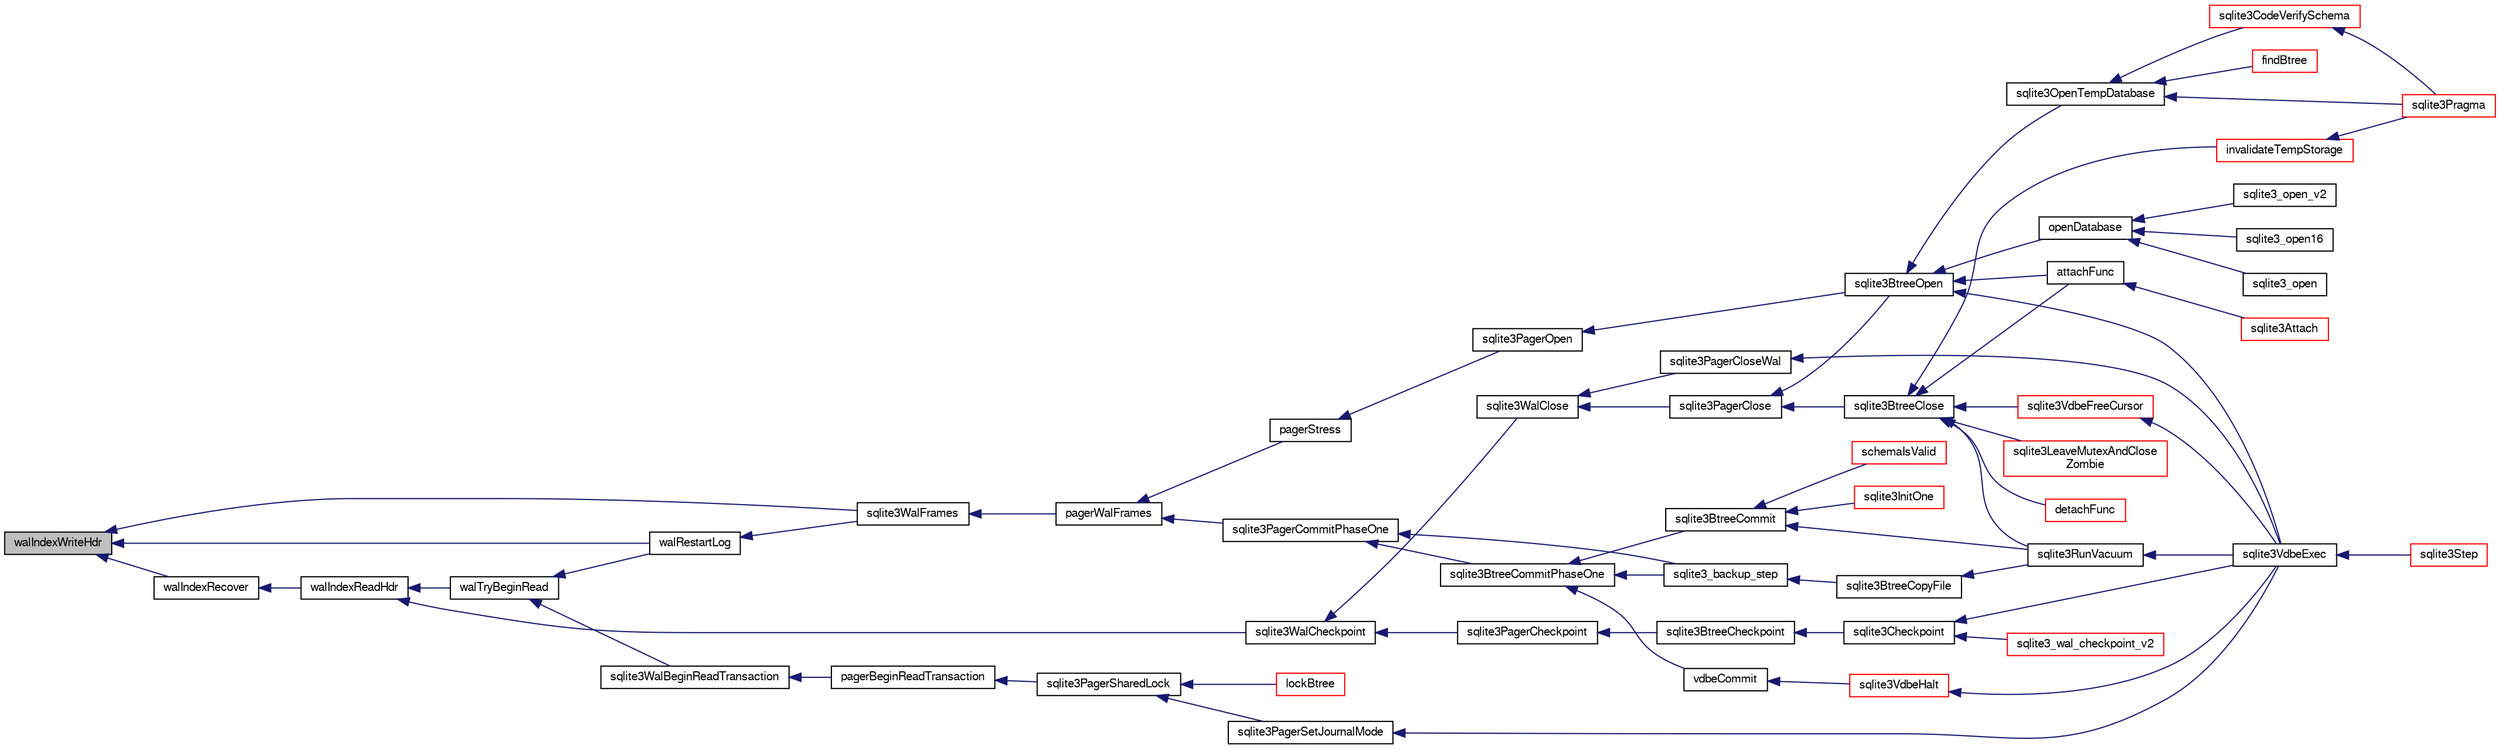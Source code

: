 digraph "walIndexWriteHdr"
{
  edge [fontname="FreeSans",fontsize="10",labelfontname="FreeSans",labelfontsize="10"];
  node [fontname="FreeSans",fontsize="10",shape=record];
  rankdir="LR";
  Node899767 [label="walIndexWriteHdr",height=0.2,width=0.4,color="black", fillcolor="grey75", style="filled", fontcolor="black"];
  Node899767 -> Node899768 [dir="back",color="midnightblue",fontsize="10",style="solid",fontname="FreeSans"];
  Node899768 [label="walIndexRecover",height=0.2,width=0.4,color="black", fillcolor="white", style="filled",URL="$sqlite3_8c.html#ab4ee99f3710323acbeb6c495dd18d205"];
  Node899768 -> Node899769 [dir="back",color="midnightblue",fontsize="10",style="solid",fontname="FreeSans"];
  Node899769 [label="walIndexReadHdr",height=0.2,width=0.4,color="black", fillcolor="white", style="filled",URL="$sqlite3_8c.html#a66529e9c71a2bef92c4eb34bdd3a72a2"];
  Node899769 -> Node899770 [dir="back",color="midnightblue",fontsize="10",style="solid",fontname="FreeSans"];
  Node899770 [label="walTryBeginRead",height=0.2,width=0.4,color="black", fillcolor="white", style="filled",URL="$sqlite3_8c.html#a7145b08b2ade973da4b1f5882e2fa21f"];
  Node899770 -> Node899771 [dir="back",color="midnightblue",fontsize="10",style="solid",fontname="FreeSans"];
  Node899771 [label="sqlite3WalBeginReadTransaction",height=0.2,width=0.4,color="black", fillcolor="white", style="filled",URL="$sqlite3_8c.html#a4a23329d9a3206642b307e6d22635f95"];
  Node899771 -> Node899772 [dir="back",color="midnightblue",fontsize="10",style="solid",fontname="FreeSans"];
  Node899772 [label="pagerBeginReadTransaction",height=0.2,width=0.4,color="black", fillcolor="white", style="filled",URL="$sqlite3_8c.html#a4a484b6c404f96050418d965e3cc17a1"];
  Node899772 -> Node899773 [dir="back",color="midnightblue",fontsize="10",style="solid",fontname="FreeSans"];
  Node899773 [label="sqlite3PagerSharedLock",height=0.2,width=0.4,color="black", fillcolor="white", style="filled",URL="$sqlite3_8c.html#a58c197b629fb6eaacf96c7add57c70df"];
  Node899773 -> Node899774 [dir="back",color="midnightblue",fontsize="10",style="solid",fontname="FreeSans"];
  Node899774 [label="sqlite3PagerSetJournalMode",height=0.2,width=0.4,color="black", fillcolor="white", style="filled",URL="$sqlite3_8c.html#afb929a0a4553cda84de16180ddbd09f7"];
  Node899774 -> Node899775 [dir="back",color="midnightblue",fontsize="10",style="solid",fontname="FreeSans"];
  Node899775 [label="sqlite3VdbeExec",height=0.2,width=0.4,color="black", fillcolor="white", style="filled",URL="$sqlite3_8c.html#a8ce40a614bdc56719c4d642b1e4dfb21"];
  Node899775 -> Node899776 [dir="back",color="midnightblue",fontsize="10",style="solid",fontname="FreeSans"];
  Node899776 [label="sqlite3Step",height=0.2,width=0.4,color="red", fillcolor="white", style="filled",URL="$sqlite3_8c.html#a3f2872e873e2758a4beedad1d5113554"];
  Node899773 -> Node900036 [dir="back",color="midnightblue",fontsize="10",style="solid",fontname="FreeSans"];
  Node900036 [label="lockBtree",height=0.2,width=0.4,color="red", fillcolor="white", style="filled",URL="$sqlite3_8c.html#a5b808194d3178be15705a420265cee9d"];
  Node899770 -> Node900039 [dir="back",color="midnightblue",fontsize="10",style="solid",fontname="FreeSans"];
  Node900039 [label="walRestartLog",height=0.2,width=0.4,color="black", fillcolor="white", style="filled",URL="$sqlite3_8c.html#a12a2a8718a33ce32fc99f83239a4d491"];
  Node900039 -> Node900040 [dir="back",color="midnightblue",fontsize="10",style="solid",fontname="FreeSans"];
  Node900040 [label="sqlite3WalFrames",height=0.2,width=0.4,color="black", fillcolor="white", style="filled",URL="$sqlite3_8c.html#af9606aac275558d3b96c83b2bff2d717"];
  Node900040 -> Node900041 [dir="back",color="midnightblue",fontsize="10",style="solid",fontname="FreeSans"];
  Node900041 [label="pagerWalFrames",height=0.2,width=0.4,color="black", fillcolor="white", style="filled",URL="$sqlite3_8c.html#a1675dba6bfeb50d8aa8a0509103fd004"];
  Node900041 -> Node900042 [dir="back",color="midnightblue",fontsize="10",style="solid",fontname="FreeSans"];
  Node900042 [label="pagerStress",height=0.2,width=0.4,color="black", fillcolor="white", style="filled",URL="$sqlite3_8c.html#abb21a3a371038e9e3e69af0f21a1b386"];
  Node900042 -> Node900043 [dir="back",color="midnightblue",fontsize="10",style="solid",fontname="FreeSans"];
  Node900043 [label="sqlite3PagerOpen",height=0.2,width=0.4,color="black", fillcolor="white", style="filled",URL="$sqlite3_8c.html#a5b4a74e8a1754922c482b7af19b30611"];
  Node900043 -> Node900044 [dir="back",color="midnightblue",fontsize="10",style="solid",fontname="FreeSans"];
  Node900044 [label="sqlite3BtreeOpen",height=0.2,width=0.4,color="black", fillcolor="white", style="filled",URL="$sqlite3_8c.html#a13dcb44dc34af6ce9d38de9c5aa975f9"];
  Node900044 -> Node899775 [dir="back",color="midnightblue",fontsize="10",style="solid",fontname="FreeSans"];
  Node900044 -> Node899803 [dir="back",color="midnightblue",fontsize="10",style="solid",fontname="FreeSans"];
  Node899803 [label="attachFunc",height=0.2,width=0.4,color="black", fillcolor="white", style="filled",URL="$sqlite3_8c.html#a69cb751a7da501b9a0aa37e0d7c3eaf7"];
  Node899803 -> Node899804 [dir="back",color="midnightblue",fontsize="10",style="solid",fontname="FreeSans"];
  Node899804 [label="sqlite3Attach",height=0.2,width=0.4,color="red", fillcolor="white", style="filled",URL="$sqlite3_8c.html#ae0907fe0b43cc1b4c7e6a16213e8546f"];
  Node900044 -> Node900045 [dir="back",color="midnightblue",fontsize="10",style="solid",fontname="FreeSans"];
  Node900045 [label="sqlite3OpenTempDatabase",height=0.2,width=0.4,color="black", fillcolor="white", style="filled",URL="$sqlite3_8c.html#aaf3088380b731428b72d3b5777f93755"];
  Node900045 -> Node899980 [dir="back",color="midnightblue",fontsize="10",style="solid",fontname="FreeSans"];
  Node899980 [label="findBtree",height=0.2,width=0.4,color="red", fillcolor="white", style="filled",URL="$sqlite3_8c.html#ab4ee5743b77efd7f8832bf0b9315f973"];
  Node900045 -> Node900046 [dir="back",color="midnightblue",fontsize="10",style="solid",fontname="FreeSans"];
  Node900046 [label="sqlite3CodeVerifySchema",height=0.2,width=0.4,color="red", fillcolor="white", style="filled",URL="$sqlite3_8c.html#ad9d8708d96f8416ec59ebf41c57000f9"];
  Node900046 -> Node899853 [dir="back",color="midnightblue",fontsize="10",style="solid",fontname="FreeSans"];
  Node899853 [label="sqlite3Pragma",height=0.2,width=0.4,color="red", fillcolor="white", style="filled",URL="$sqlite3_8c.html#a111391370f58f8e6a6eca51fd34d62ed"];
  Node900045 -> Node899853 [dir="back",color="midnightblue",fontsize="10",style="solid",fontname="FreeSans"];
  Node900044 -> Node900010 [dir="back",color="midnightblue",fontsize="10",style="solid",fontname="FreeSans"];
  Node900010 [label="openDatabase",height=0.2,width=0.4,color="black", fillcolor="white", style="filled",URL="$sqlite3_8c.html#a6a9c3bc3a64234e863413f41db473758"];
  Node900010 -> Node900011 [dir="back",color="midnightblue",fontsize="10",style="solid",fontname="FreeSans"];
  Node900011 [label="sqlite3_open",height=0.2,width=0.4,color="black", fillcolor="white", style="filled",URL="$sqlite3_8h.html#a97ba966ed1acc38409786258268f5f71"];
  Node900010 -> Node900012 [dir="back",color="midnightblue",fontsize="10",style="solid",fontname="FreeSans"];
  Node900012 [label="sqlite3_open_v2",height=0.2,width=0.4,color="black", fillcolor="white", style="filled",URL="$sqlite3_8h.html#a140fe275b6975dc867cea50a65a217c4"];
  Node900010 -> Node900013 [dir="back",color="midnightblue",fontsize="10",style="solid",fontname="FreeSans"];
  Node900013 [label="sqlite3_open16",height=0.2,width=0.4,color="black", fillcolor="white", style="filled",URL="$sqlite3_8h.html#adbc401bb96713f32e553db32f6f3ca33"];
  Node900041 -> Node900050 [dir="back",color="midnightblue",fontsize="10",style="solid",fontname="FreeSans"];
  Node900050 [label="sqlite3PagerCommitPhaseOne",height=0.2,width=0.4,color="black", fillcolor="white", style="filled",URL="$sqlite3_8c.html#a2baf986bff9120486e9acc5951494ea7"];
  Node900050 -> Node900051 [dir="back",color="midnightblue",fontsize="10",style="solid",fontname="FreeSans"];
  Node900051 [label="sqlite3BtreeCommitPhaseOne",height=0.2,width=0.4,color="black", fillcolor="white", style="filled",URL="$sqlite3_8c.html#ae266cba101e64ad99a166f237532e262"];
  Node900051 -> Node900052 [dir="back",color="midnightblue",fontsize="10",style="solid",fontname="FreeSans"];
  Node900052 [label="sqlite3BtreeCommit",height=0.2,width=0.4,color="black", fillcolor="white", style="filled",URL="$sqlite3_8c.html#a8e56ab314556935f9f73080147d26419"];
  Node900052 -> Node899801 [dir="back",color="midnightblue",fontsize="10",style="solid",fontname="FreeSans"];
  Node899801 [label="sqlite3InitOne",height=0.2,width=0.4,color="red", fillcolor="white", style="filled",URL="$sqlite3_8c.html#ac4318b25df65269906b0379251fe9b85"];
  Node900052 -> Node899986 [dir="back",color="midnightblue",fontsize="10",style="solid",fontname="FreeSans"];
  Node899986 [label="schemaIsValid",height=0.2,width=0.4,color="red", fillcolor="white", style="filled",URL="$sqlite3_8c.html#a7c466fe28e7ca6f46b8bf72c46d9738d"];
  Node900052 -> Node899961 [dir="back",color="midnightblue",fontsize="10",style="solid",fontname="FreeSans"];
  Node899961 [label="sqlite3RunVacuum",height=0.2,width=0.4,color="black", fillcolor="white", style="filled",URL="$sqlite3_8c.html#a5e83ddc7b3e7e8e79ad5d1fc92de1d2f"];
  Node899961 -> Node899775 [dir="back",color="midnightblue",fontsize="10",style="solid",fontname="FreeSans"];
  Node900051 -> Node899988 [dir="back",color="midnightblue",fontsize="10",style="solid",fontname="FreeSans"];
  Node899988 [label="sqlite3_backup_step",height=0.2,width=0.4,color="black", fillcolor="white", style="filled",URL="$sqlite3_8h.html#a1699b75e98d082eebc465a9e64c35269"];
  Node899988 -> Node899989 [dir="back",color="midnightblue",fontsize="10",style="solid",fontname="FreeSans"];
  Node899989 [label="sqlite3BtreeCopyFile",height=0.2,width=0.4,color="black", fillcolor="white", style="filled",URL="$sqlite3_8c.html#a4d9e19a79f0d5c1dfcef0bd137ae83f9"];
  Node899989 -> Node899961 [dir="back",color="midnightblue",fontsize="10",style="solid",fontname="FreeSans"];
  Node900051 -> Node900053 [dir="back",color="midnightblue",fontsize="10",style="solid",fontname="FreeSans"];
  Node900053 [label="vdbeCommit",height=0.2,width=0.4,color="black", fillcolor="white", style="filled",URL="$sqlite3_8c.html#a5d7f1e0625451b987728f600cfe1b92d"];
  Node900053 -> Node899994 [dir="back",color="midnightblue",fontsize="10",style="solid",fontname="FreeSans"];
  Node899994 [label="sqlite3VdbeHalt",height=0.2,width=0.4,color="red", fillcolor="white", style="filled",URL="$sqlite3_8c.html#a8d1d99703d999190fbc35ecc981cb709"];
  Node899994 -> Node899775 [dir="back",color="midnightblue",fontsize="10",style="solid",fontname="FreeSans"];
  Node900050 -> Node899988 [dir="back",color="midnightblue",fontsize="10",style="solid",fontname="FreeSans"];
  Node899769 -> Node900054 [dir="back",color="midnightblue",fontsize="10",style="solid",fontname="FreeSans"];
  Node900054 [label="sqlite3WalCheckpoint",height=0.2,width=0.4,color="black", fillcolor="white", style="filled",URL="$sqlite3_8c.html#a58bec6523fa854142169cdff1fbb8e5f"];
  Node900054 -> Node900055 [dir="back",color="midnightblue",fontsize="10",style="solid",fontname="FreeSans"];
  Node900055 [label="sqlite3PagerCheckpoint",height=0.2,width=0.4,color="black", fillcolor="white", style="filled",URL="$sqlite3_8c.html#a51b879bda409240901c1443161246045"];
  Node900055 -> Node900056 [dir="back",color="midnightblue",fontsize="10",style="solid",fontname="FreeSans"];
  Node900056 [label="sqlite3BtreeCheckpoint",height=0.2,width=0.4,color="black", fillcolor="white", style="filled",URL="$sqlite3_8c.html#a7aa6f5fb12dca5d734397768e90ae119"];
  Node900056 -> Node900057 [dir="back",color="midnightblue",fontsize="10",style="solid",fontname="FreeSans"];
  Node900057 [label="sqlite3Checkpoint",height=0.2,width=0.4,color="black", fillcolor="white", style="filled",URL="$sqlite3_8c.html#a0f0ad6a031e74ddb47bdc701d23bf3e1"];
  Node900057 -> Node899775 [dir="back",color="midnightblue",fontsize="10",style="solid",fontname="FreeSans"];
  Node900057 -> Node900058 [dir="back",color="midnightblue",fontsize="10",style="solid",fontname="FreeSans"];
  Node900058 [label="sqlite3_wal_checkpoint_v2",height=0.2,width=0.4,color="red", fillcolor="white", style="filled",URL="$sqlite3_8h.html#a074441ba2d0426a8684cc2d379e74163"];
  Node900054 -> Node900062 [dir="back",color="midnightblue",fontsize="10",style="solid",fontname="FreeSans"];
  Node900062 [label="sqlite3WalClose",height=0.2,width=0.4,color="black", fillcolor="white", style="filled",URL="$sqlite3_8c.html#abfd7d36ec6ea41ecb2717dd4c6b0571e"];
  Node900062 -> Node900063 [dir="back",color="midnightblue",fontsize="10",style="solid",fontname="FreeSans"];
  Node900063 [label="sqlite3PagerClose",height=0.2,width=0.4,color="black", fillcolor="white", style="filled",URL="$sqlite3_8c.html#af94b1f96b60689fd09422cce2c85f53f"];
  Node900063 -> Node900044 [dir="back",color="midnightblue",fontsize="10",style="solid",fontname="FreeSans"];
  Node900063 -> Node900064 [dir="back",color="midnightblue",fontsize="10",style="solid",fontname="FreeSans"];
  Node900064 [label="sqlite3BtreeClose",height=0.2,width=0.4,color="black", fillcolor="white", style="filled",URL="$sqlite3_8c.html#a729b65009b66a99200496b09c124df01"];
  Node900064 -> Node900065 [dir="back",color="midnightblue",fontsize="10",style="solid",fontname="FreeSans"];
  Node900065 [label="sqlite3VdbeFreeCursor",height=0.2,width=0.4,color="red", fillcolor="white", style="filled",URL="$sqlite3_8c.html#a0f9084083e1d0639708934630f33d6ef"];
  Node900065 -> Node899775 [dir="back",color="midnightblue",fontsize="10",style="solid",fontname="FreeSans"];
  Node900064 -> Node899803 [dir="back",color="midnightblue",fontsize="10",style="solid",fontname="FreeSans"];
  Node900064 -> Node899990 [dir="back",color="midnightblue",fontsize="10",style="solid",fontname="FreeSans"];
  Node899990 [label="detachFunc",height=0.2,width=0.4,color="red", fillcolor="white", style="filled",URL="$sqlite3_8c.html#a2b3dd04cb87abd088926ab0082a60b77"];
  Node900064 -> Node899991 [dir="back",color="midnightblue",fontsize="10",style="solid",fontname="FreeSans"];
  Node899991 [label="invalidateTempStorage",height=0.2,width=0.4,color="red", fillcolor="white", style="filled",URL="$sqlite3_8c.html#a759777a1eb3c3e96a5af94932b39e69a"];
  Node899991 -> Node899853 [dir="back",color="midnightblue",fontsize="10",style="solid",fontname="FreeSans"];
  Node900064 -> Node899961 [dir="back",color="midnightblue",fontsize="10",style="solid",fontname="FreeSans"];
  Node900064 -> Node900004 [dir="back",color="midnightblue",fontsize="10",style="solid",fontname="FreeSans"];
  Node900004 [label="sqlite3LeaveMutexAndClose\lZombie",height=0.2,width=0.4,color="red", fillcolor="white", style="filled",URL="$sqlite3_8c.html#afe3a37c29dcb0fe9fc15fe07a3976f59"];
  Node900062 -> Node900069 [dir="back",color="midnightblue",fontsize="10",style="solid",fontname="FreeSans"];
  Node900069 [label="sqlite3PagerCloseWal",height=0.2,width=0.4,color="black", fillcolor="white", style="filled",URL="$sqlite3_8c.html#ac62d7d3d29214a7cad25fdd88e7c7a74"];
  Node900069 -> Node899775 [dir="back",color="midnightblue",fontsize="10",style="solid",fontname="FreeSans"];
  Node899767 -> Node900039 [dir="back",color="midnightblue",fontsize="10",style="solid",fontname="FreeSans"];
  Node899767 -> Node900040 [dir="back",color="midnightblue",fontsize="10",style="solid",fontname="FreeSans"];
}
